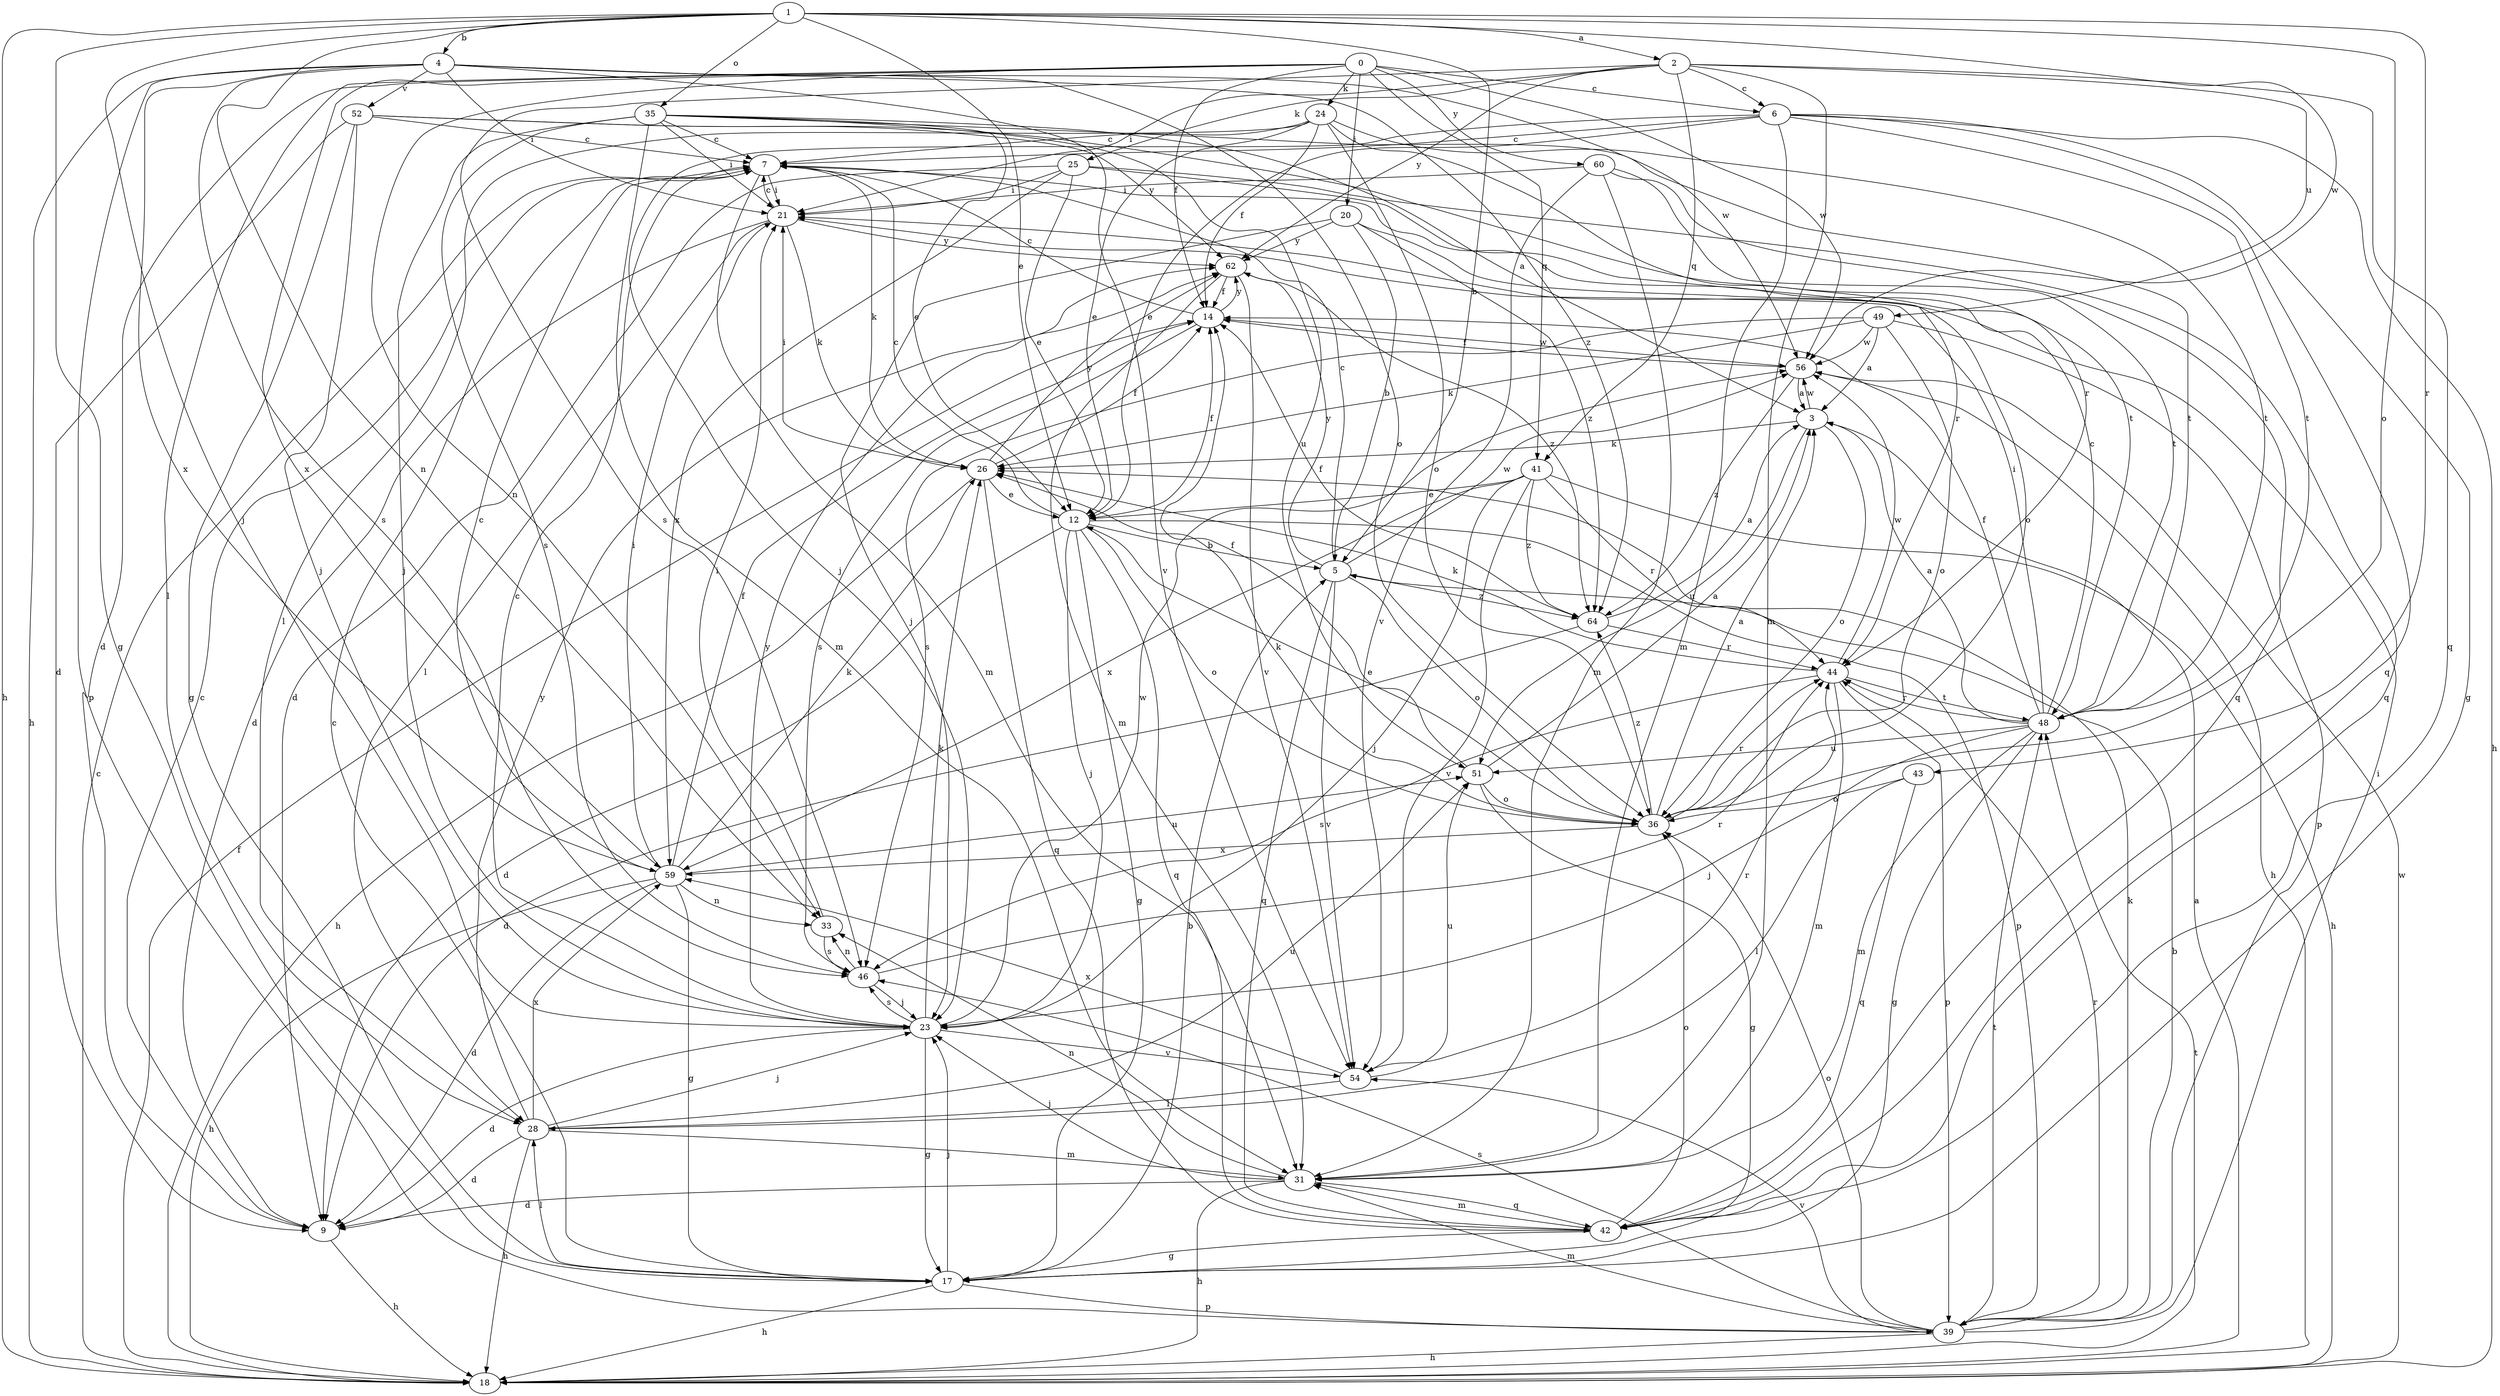 strict digraph  {
0;
1;
2;
3;
4;
5;
6;
7;
9;
12;
14;
17;
18;
20;
21;
23;
24;
25;
26;
28;
31;
33;
35;
36;
39;
41;
42;
43;
44;
46;
48;
49;
51;
52;
54;
56;
59;
60;
62;
64;
0 -> 6  [label=c];
0 -> 9  [label=d];
0 -> 14  [label=f];
0 -> 20  [label=i];
0 -> 24  [label=k];
0 -> 28  [label=l];
0 -> 33  [label=n];
0 -> 41  [label=q];
0 -> 56  [label=w];
0 -> 59  [label=x];
0 -> 60  [label=y];
1 -> 2  [label=a];
1 -> 4  [label=b];
1 -> 5  [label=b];
1 -> 12  [label=e];
1 -> 17  [label=g];
1 -> 18  [label=h];
1 -> 23  [label=j];
1 -> 33  [label=n];
1 -> 35  [label=o];
1 -> 36  [label=o];
1 -> 43  [label=r];
1 -> 56  [label=w];
2 -> 6  [label=c];
2 -> 21  [label=i];
2 -> 25  [label=k];
2 -> 31  [label=m];
2 -> 41  [label=q];
2 -> 42  [label=q];
2 -> 46  [label=s];
2 -> 49  [label=u];
2 -> 62  [label=y];
3 -> 26  [label=k];
3 -> 36  [label=o];
3 -> 51  [label=u];
3 -> 56  [label=w];
4 -> 18  [label=h];
4 -> 21  [label=i];
4 -> 36  [label=o];
4 -> 39  [label=p];
4 -> 46  [label=s];
4 -> 52  [label=v];
4 -> 54  [label=v];
4 -> 56  [label=w];
4 -> 59  [label=x];
4 -> 64  [label=z];
5 -> 7  [label=c];
5 -> 36  [label=o];
5 -> 42  [label=q];
5 -> 54  [label=v];
5 -> 56  [label=w];
5 -> 62  [label=y];
5 -> 64  [label=z];
6 -> 7  [label=c];
6 -> 12  [label=e];
6 -> 17  [label=g];
6 -> 18  [label=h];
6 -> 23  [label=j];
6 -> 31  [label=m];
6 -> 42  [label=q];
6 -> 48  [label=t];
7 -> 21  [label=i];
7 -> 26  [label=k];
7 -> 31  [label=m];
9 -> 7  [label=c];
9 -> 18  [label=h];
12 -> 5  [label=b];
12 -> 7  [label=c];
12 -> 9  [label=d];
12 -> 14  [label=f];
12 -> 17  [label=g];
12 -> 23  [label=j];
12 -> 36  [label=o];
12 -> 39  [label=p];
12 -> 42  [label=q];
14 -> 7  [label=c];
14 -> 46  [label=s];
14 -> 56  [label=w];
14 -> 62  [label=y];
17 -> 5  [label=b];
17 -> 7  [label=c];
17 -> 18  [label=h];
17 -> 23  [label=j];
17 -> 28  [label=l];
17 -> 39  [label=p];
18 -> 3  [label=a];
18 -> 7  [label=c];
18 -> 14  [label=f];
18 -> 48  [label=t];
18 -> 56  [label=w];
20 -> 5  [label=b];
20 -> 23  [label=j];
20 -> 36  [label=o];
20 -> 62  [label=y];
20 -> 64  [label=z];
21 -> 7  [label=c];
21 -> 9  [label=d];
21 -> 26  [label=k];
21 -> 28  [label=l];
21 -> 62  [label=y];
23 -> 7  [label=c];
23 -> 9  [label=d];
23 -> 17  [label=g];
23 -> 26  [label=k];
23 -> 46  [label=s];
23 -> 54  [label=v];
23 -> 56  [label=w];
23 -> 62  [label=y];
24 -> 7  [label=c];
24 -> 12  [label=e];
24 -> 14  [label=f];
24 -> 28  [label=l];
24 -> 36  [label=o];
24 -> 44  [label=r];
24 -> 48  [label=t];
25 -> 9  [label=d];
25 -> 12  [label=e];
25 -> 21  [label=i];
25 -> 42  [label=q];
25 -> 44  [label=r];
25 -> 59  [label=x];
26 -> 12  [label=e];
26 -> 14  [label=f];
26 -> 18  [label=h];
26 -> 21  [label=i];
26 -> 42  [label=q];
26 -> 62  [label=y];
28 -> 9  [label=d];
28 -> 18  [label=h];
28 -> 23  [label=j];
28 -> 31  [label=m];
28 -> 51  [label=u];
28 -> 59  [label=x];
28 -> 62  [label=y];
31 -> 9  [label=d];
31 -> 18  [label=h];
31 -> 23  [label=j];
31 -> 33  [label=n];
31 -> 42  [label=q];
33 -> 21  [label=i];
33 -> 46  [label=s];
35 -> 3  [label=a];
35 -> 7  [label=c];
35 -> 12  [label=e];
35 -> 21  [label=i];
35 -> 23  [label=j];
35 -> 31  [label=m];
35 -> 46  [label=s];
35 -> 48  [label=t];
35 -> 51  [label=u];
36 -> 3  [label=a];
36 -> 12  [label=e];
36 -> 26  [label=k];
36 -> 44  [label=r];
36 -> 59  [label=x];
36 -> 64  [label=z];
39 -> 5  [label=b];
39 -> 18  [label=h];
39 -> 21  [label=i];
39 -> 26  [label=k];
39 -> 31  [label=m];
39 -> 36  [label=o];
39 -> 44  [label=r];
39 -> 46  [label=s];
39 -> 48  [label=t];
39 -> 54  [label=v];
41 -> 12  [label=e];
41 -> 18  [label=h];
41 -> 23  [label=j];
41 -> 44  [label=r];
41 -> 54  [label=v];
41 -> 59  [label=x];
41 -> 64  [label=z];
42 -> 17  [label=g];
42 -> 31  [label=m];
42 -> 36  [label=o];
43 -> 28  [label=l];
43 -> 36  [label=o];
43 -> 42  [label=q];
44 -> 26  [label=k];
44 -> 31  [label=m];
44 -> 39  [label=p];
44 -> 46  [label=s];
44 -> 48  [label=t];
44 -> 56  [label=w];
46 -> 23  [label=j];
46 -> 33  [label=n];
46 -> 44  [label=r];
48 -> 3  [label=a];
48 -> 7  [label=c];
48 -> 14  [label=f];
48 -> 17  [label=g];
48 -> 21  [label=i];
48 -> 23  [label=j];
48 -> 31  [label=m];
48 -> 44  [label=r];
48 -> 51  [label=u];
49 -> 3  [label=a];
49 -> 26  [label=k];
49 -> 36  [label=o];
49 -> 39  [label=p];
49 -> 46  [label=s];
49 -> 56  [label=w];
51 -> 3  [label=a];
51 -> 14  [label=f];
51 -> 17  [label=g];
51 -> 36  [label=o];
52 -> 7  [label=c];
52 -> 9  [label=d];
52 -> 17  [label=g];
52 -> 23  [label=j];
52 -> 48  [label=t];
52 -> 62  [label=y];
54 -> 28  [label=l];
54 -> 44  [label=r];
54 -> 51  [label=u];
54 -> 59  [label=x];
56 -> 3  [label=a];
56 -> 14  [label=f];
56 -> 18  [label=h];
56 -> 64  [label=z];
59 -> 7  [label=c];
59 -> 9  [label=d];
59 -> 14  [label=f];
59 -> 17  [label=g];
59 -> 18  [label=h];
59 -> 21  [label=i];
59 -> 26  [label=k];
59 -> 33  [label=n];
59 -> 51  [label=u];
60 -> 21  [label=i];
60 -> 31  [label=m];
60 -> 42  [label=q];
60 -> 48  [label=t];
60 -> 54  [label=v];
62 -> 14  [label=f];
62 -> 31  [label=m];
62 -> 54  [label=v];
62 -> 64  [label=z];
64 -> 3  [label=a];
64 -> 9  [label=d];
64 -> 14  [label=f];
64 -> 44  [label=r];
}
